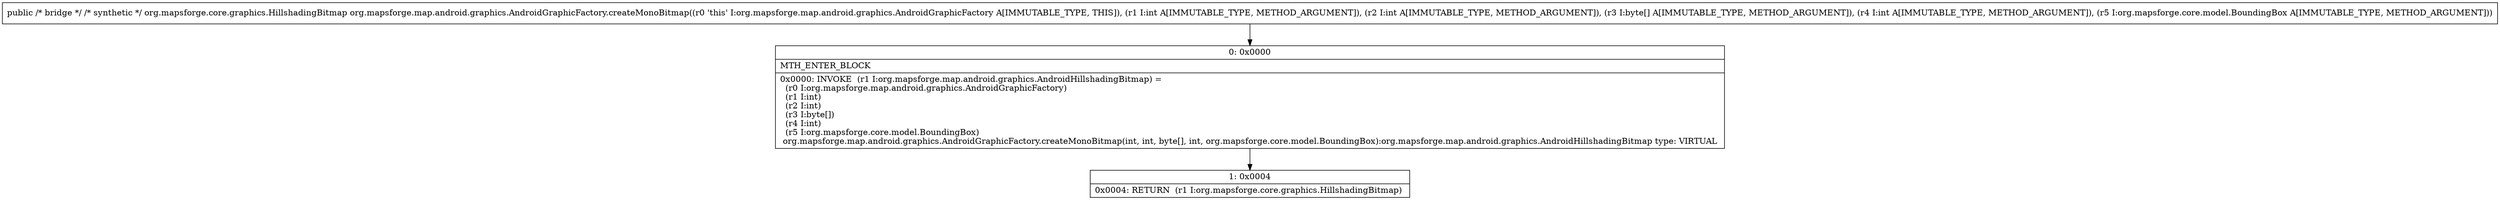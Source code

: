 digraph "CFG fororg.mapsforge.map.android.graphics.AndroidGraphicFactory.createMonoBitmap(II[BILorg\/mapsforge\/core\/model\/BoundingBox;)Lorg\/mapsforge\/core\/graphics\/HillshadingBitmap;" {
Node_0 [shape=record,label="{0\:\ 0x0000|MTH_ENTER_BLOCK\l|0x0000: INVOKE  (r1 I:org.mapsforge.map.android.graphics.AndroidHillshadingBitmap) = \l  (r0 I:org.mapsforge.map.android.graphics.AndroidGraphicFactory)\l  (r1 I:int)\l  (r2 I:int)\l  (r3 I:byte[])\l  (r4 I:int)\l  (r5 I:org.mapsforge.core.model.BoundingBox)\l org.mapsforge.map.android.graphics.AndroidGraphicFactory.createMonoBitmap(int, int, byte[], int, org.mapsforge.core.model.BoundingBox):org.mapsforge.map.android.graphics.AndroidHillshadingBitmap type: VIRTUAL \l}"];
Node_1 [shape=record,label="{1\:\ 0x0004|0x0004: RETURN  (r1 I:org.mapsforge.core.graphics.HillshadingBitmap) \l}"];
MethodNode[shape=record,label="{public \/* bridge *\/ \/* synthetic *\/ org.mapsforge.core.graphics.HillshadingBitmap org.mapsforge.map.android.graphics.AndroidGraphicFactory.createMonoBitmap((r0 'this' I:org.mapsforge.map.android.graphics.AndroidGraphicFactory A[IMMUTABLE_TYPE, THIS]), (r1 I:int A[IMMUTABLE_TYPE, METHOD_ARGUMENT]), (r2 I:int A[IMMUTABLE_TYPE, METHOD_ARGUMENT]), (r3 I:byte[] A[IMMUTABLE_TYPE, METHOD_ARGUMENT]), (r4 I:int A[IMMUTABLE_TYPE, METHOD_ARGUMENT]), (r5 I:org.mapsforge.core.model.BoundingBox A[IMMUTABLE_TYPE, METHOD_ARGUMENT])) }"];
MethodNode -> Node_0;
Node_0 -> Node_1;
}

